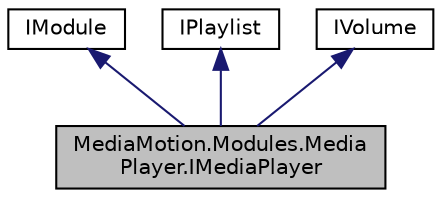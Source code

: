 digraph "MediaMotion.Modules.MediaPlayer.IMediaPlayer"
{
  edge [fontname="Helvetica",fontsize="10",labelfontname="Helvetica",labelfontsize="10"];
  node [fontname="Helvetica",fontsize="10",shape=record];
  Node1 [label="MediaMotion.Modules.Media\lPlayer.IMediaPlayer",height=0.2,width=0.4,color="black", fillcolor="grey75", style="filled", fontcolor="black"];
  Node2 -> Node1 [dir="back",color="midnightblue",fontsize="10",style="solid",fontname="Helvetica"];
  Node2 [label="IModule",height=0.2,width=0.4,color="black", fillcolor="white", style="filled",URL="$interface_media_motion_1_1_core_1_1_models_1_1_module_1_1_interfaces_1_1_i_module.html"];
  Node3 -> Node1 [dir="back",color="midnightblue",fontsize="10",style="solid",fontname="Helvetica"];
  Node3 [label="IPlaylist",height=0.2,width=0.4,color="black", fillcolor="white", style="filled",URL="$interface_media_motion_1_1_modules_1_1_components_1_1_playlist_1_1_i_playlist.html"];
  Node4 -> Node1 [dir="back",color="midnightblue",fontsize="10",style="solid",fontname="Helvetica"];
  Node4 [label="IVolume",height=0.2,width=0.4,color="black", fillcolor="white", style="filled",URL="$interface_media_motion_1_1_modules_1_1_components_1_1_volume_1_1_i_volume.html"];
}
